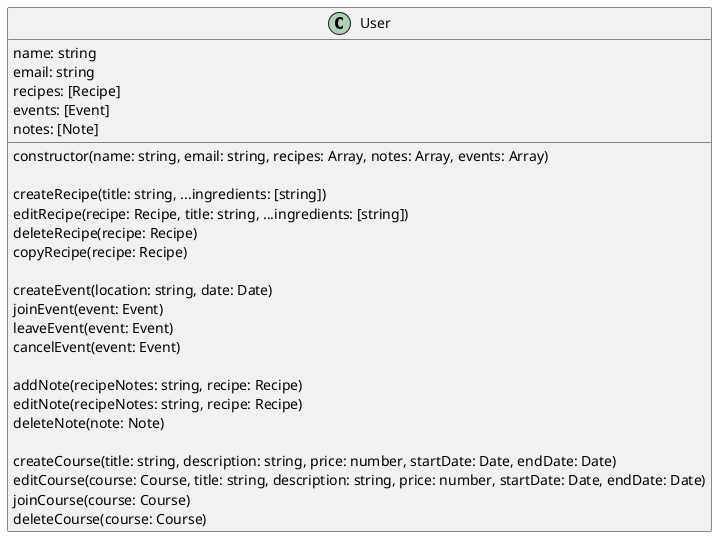 @startuml SourdoughAPP
class User {
  name: string
  email: string
  recipes: [Recipe]
  events: [Event]
  notes: [Note]

  constructor(name: string, email: string, recipes: Array, notes: Array, events: Array)

  createRecipe(title: string, ...ingredients: [string])
  editRecipe(recipe: Recipe, title: string, ...ingredients: [string])
  deleteRecipe(recipe: Recipe)
  copyRecipe(recipe: Recipe)

  createEvent(location: string, date: Date)
  joinEvent(event: Event)
  leaveEvent(event: Event)
  cancelEvent(event: Event)

  addNote(recipeNotes: string, recipe: Recipe)
  editNote(recipeNotes: string, recipe: Recipe)
  deleteNote(note: Note)

  createCourse(title: string, description: string, price: number, startDate: Date, endDate: Date)
  editCourse(course: Course, title: string, description: string, price: number, startDate: Date, endDate: Date)
  joinCourse(course: Course)
  deleteCourse(course: Course)

}
@enduml
